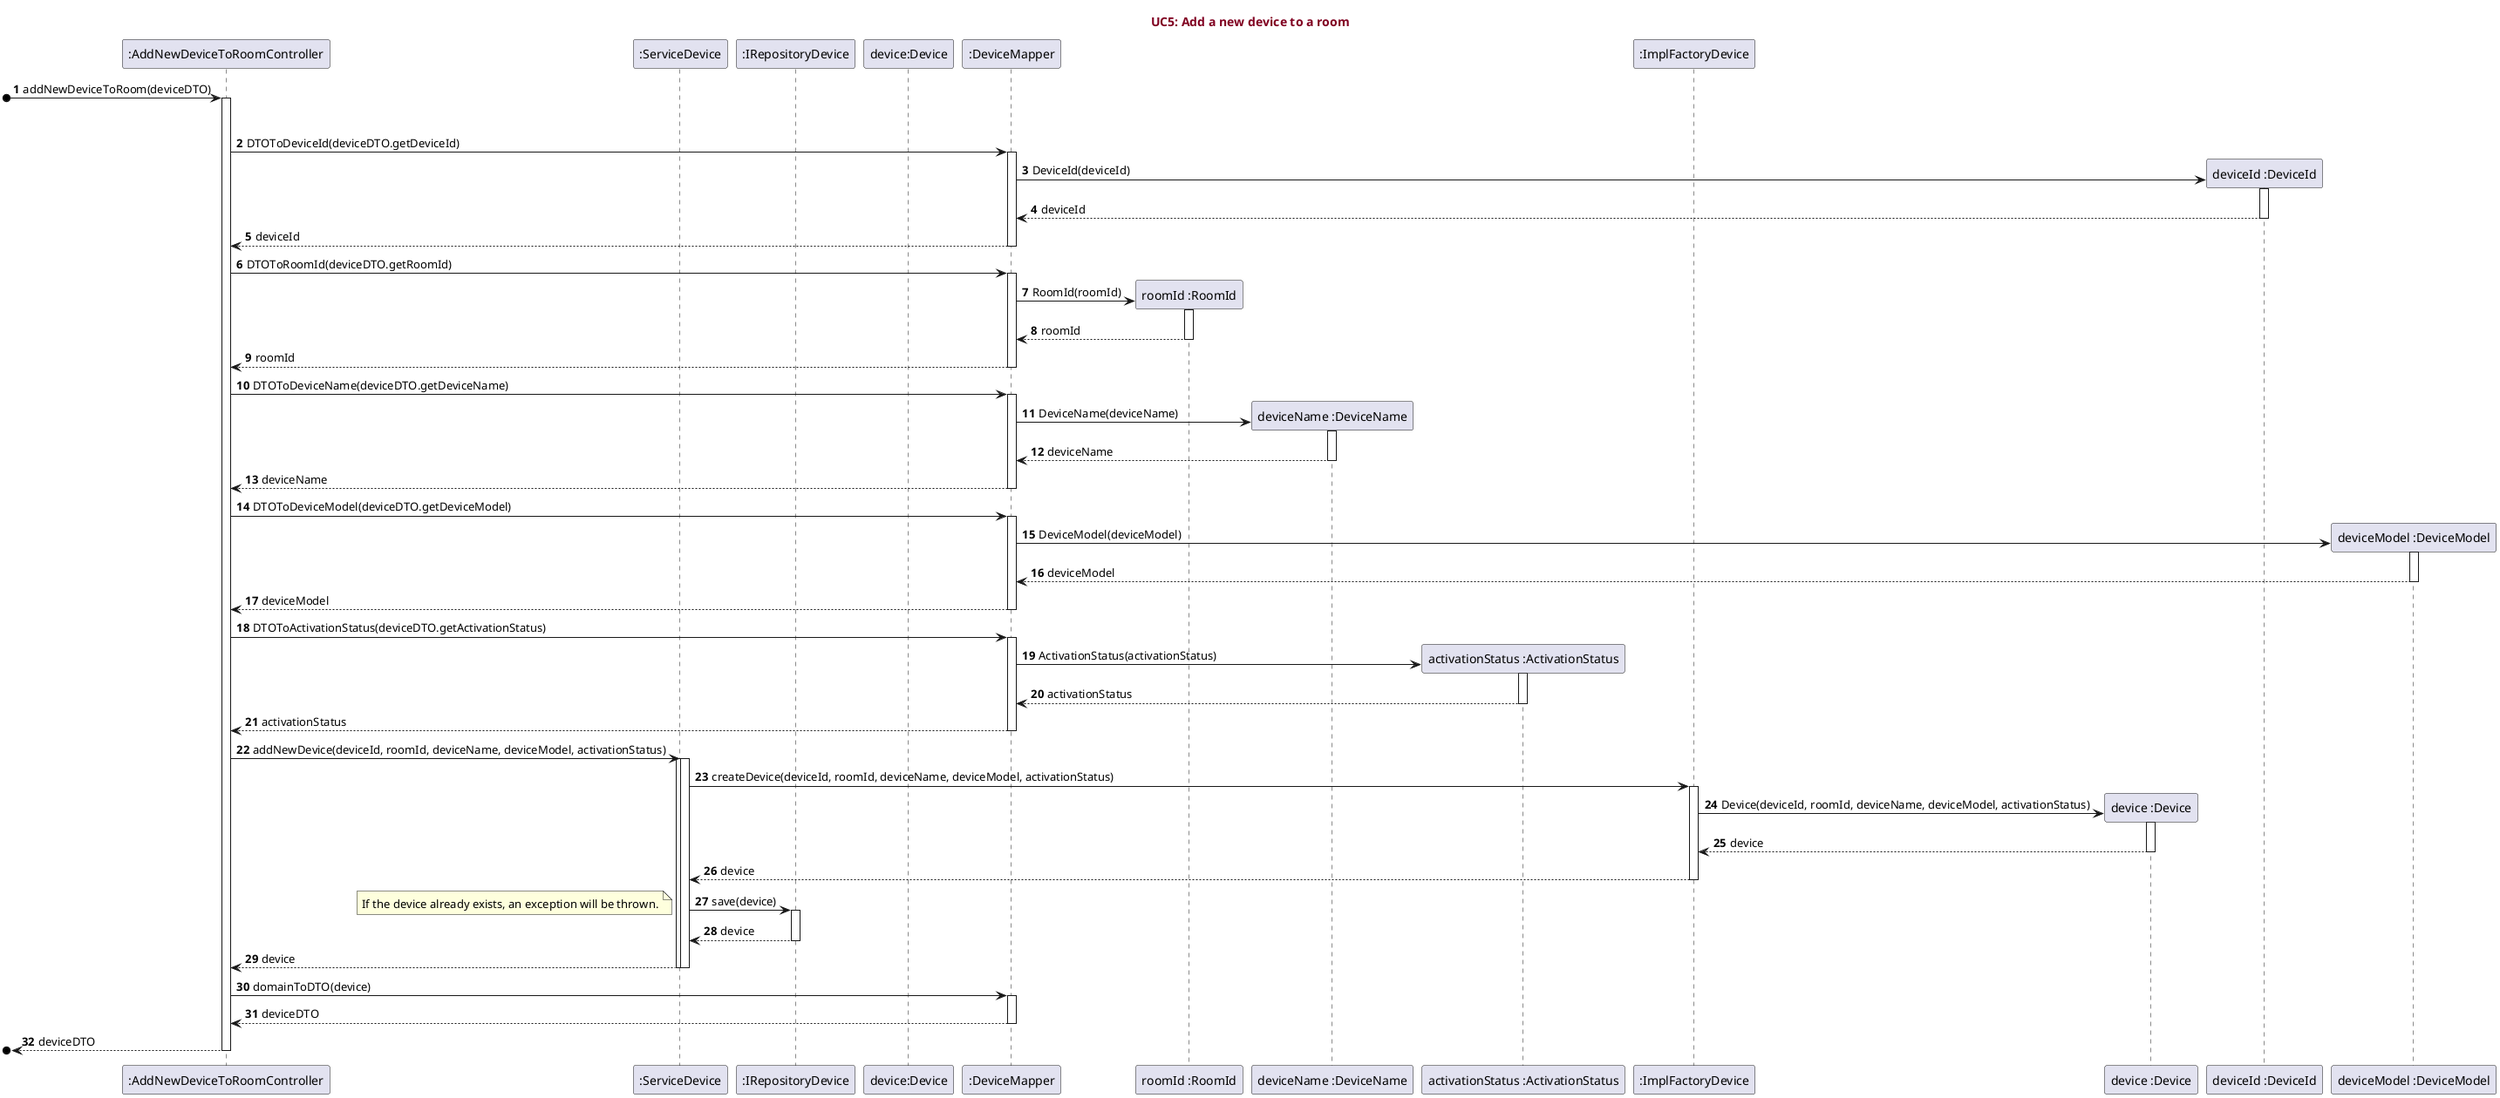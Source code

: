 @startuml
'https://plantuml.com/sequence-diagram

title <font color=#800020>UC5: Add a new device to a room</font>

autonumber

participant ":AddNewDeviceToRoomController"
participant ":ServiceDevice"
participant ":IRepositoryDevice"
participant "device:Device"
participant ":DeviceMapper"
participant "roomId :RoomId"
participant "deviceName :DeviceName"
participant "activationStatus :ActivationStatus"
participant ":ImplFactoryDevice"


[o-> ":AddNewDeviceToRoomController" : addNewDeviceToRoom(deviceDTO)
activate ":AddNewDeviceToRoomController"
deactivate ":ServiceDevice"
deactivate ":IRepositoryDevice"
deactivate "device :Device"

":AddNewDeviceToRoomController" -> ":DeviceMapper" : DTOToDeviceId(deviceDTO.getDeviceId)
activate ":DeviceMapper"

":DeviceMapper" -> "deviceId :DeviceId" ** : DeviceId(deviceId)
activate "deviceId :DeviceId"

"deviceId :DeviceId" --> ":DeviceMapper" : deviceId
deactivate "deviceId :DeviceId"

":DeviceMapper" --> ":AddNewDeviceToRoomController"  : deviceId
deactivate ":DeviceMapper"

":AddNewDeviceToRoomController"  -> ":DeviceMapper" : DTOToRoomId(deviceDTO.getRoomId)
activate ":DeviceMapper"

":DeviceMapper" -> "roomId :RoomId" ** : RoomId(roomId)
activate "roomId :RoomId"

"roomId :RoomId" --> ":DeviceMapper" : roomId
deactivate "roomId :RoomId"

":DeviceMapper" --> ":AddNewDeviceToRoomController"  : roomId
deactivate ":DeviceMapper"

":AddNewDeviceToRoomController" -> ":DeviceMapper" : DTOToDeviceName(deviceDTO.getDeviceName)
activate ":DeviceMapper"

":DeviceMapper" -> "deviceName :DeviceName" ** : DeviceName(deviceName)
activate "deviceName :DeviceName"

"deviceName :DeviceName" --> ":DeviceMapper" : deviceName
deactivate "deviceName :DeviceName"

":DeviceMapper" --> ":AddNewDeviceToRoomController"  : deviceName
deactivate ":DeviceMapper"

":AddNewDeviceToRoomController"  -> ":DeviceMapper" : DTOToDeviceModel(deviceDTO.getDeviceModel)
activate ":DeviceMapper"

":DeviceMapper" -> "deviceModel :DeviceModel" ** : DeviceModel(deviceModel)
activate "deviceModel :DeviceModel"

"deviceModel :DeviceModel" --> ":DeviceMapper" : deviceModel
deactivate "deviceModel :DeviceModel"

":DeviceMapper" --> ":AddNewDeviceToRoomController"  : deviceModel
deactivate ":DeviceMapper"

":AddNewDeviceToRoomController"  -> ":DeviceMapper" : DTOToActivationStatus(deviceDTO.getActivationStatus)
activate ":DeviceMapper"

":DeviceMapper" -> "activationStatus :ActivationStatus" ** : ActivationStatus(activationStatus)
activate "activationStatus :ActivationStatus"

"activationStatus :ActivationStatus" --> ":DeviceMapper" : activationStatus
deactivate "activationStatus :ActivationStatus"

":DeviceMapper" --> ":AddNewDeviceToRoomController"  : activationStatus
deactivate ":DeviceMapper"

":AddNewDeviceToRoomController" -> ":ServiceDevice" : addNewDevice(deviceId, roomId, deviceName, deviceModel, activationStatus)
activate ":ServiceDevice"
activate ":ServiceDevice"

":ServiceDevice" -> ":ImplFactoryDevice" : createDevice(deviceId, roomId, deviceName, deviceModel, activationStatus)
activate ":ImplFactoryDevice"

":ImplFactoryDevice" -> "device :Device" ** : Device(deviceId, roomId, deviceName, deviceModel, activationStatus)
activate "device :Device"

"device :Device" --> ":ImplFactoryDevice" : device
deactivate "device :Device"

":ImplFactoryDevice" --> ":ServiceDevice" : device
deactivate ":ImplFactoryDevice"

":ServiceDevice" -> ":IRepositoryDevice" : save(device)
note left: If the device already exists, an exception will be thrown.
activate ":IRepositoryDevice"

":IRepositoryDevice" --> ":ServiceDevice" : device
deactivate ":IRepositoryDevice"

":ServiceDevice" --> ":AddNewDeviceToRoomController"  : device
deactivate ":ServiceDevice"

":AddNewDeviceToRoomController" -> ":DeviceMapper" : domainToDTO(device)
activate ":DeviceMapper"

":DeviceMapper" --> ":AddNewDeviceToRoomController"  : deviceDTO
deactivate ":DeviceMapper"

[o<-- ":AddNewDeviceToRoomController" : deviceDTO
deactivate ":AddNewDeviceToRoomController"

@enduml